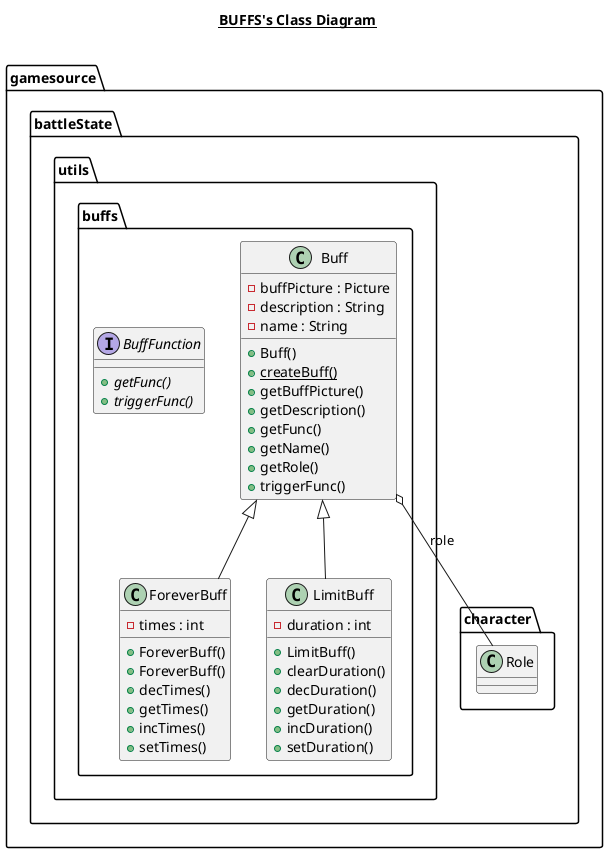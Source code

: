 @startuml

title __BUFFS's Class Diagram__\n

  namespace gamesource {
    namespace battleState.utils.buffs {
      class gamesource.battleState.utils.buffs.Buff {
          - buffPicture : Picture
          - description : String
          - name : String
          + Buff()
          {static} + createBuff()
          + getBuffPicture()
          + getDescription()
          + getFunc()
          + getName()
          + getRole()
          + triggerFunc()
      }
    }
  }
  

  namespace gamesource {
    namespace battleState.utils.buffs {
      interface gamesource.battleState.utils.buffs.BuffFunction {
          {abstract} + getFunc()
          {abstract} + triggerFunc()
      }
    }
  }
  

  namespace gamesource {
    namespace battleState.utils.buffs {
      class gamesource.battleState.utils.buffs.ForeverBuff {
          - times : int
          + ForeverBuff()
          + ForeverBuff()
          + decTimes()
          + getTimes()
          + incTimes()
          + setTimes()
      }
    }
  }
  

  namespace gamesource {
    namespace battleState.utils.buffs {
      class gamesource.battleState.utils.buffs.LimitBuff {
          - duration : int
          + LimitBuff()
          + clearDuration()
          + decDuration()
          + getDuration()
          + incDuration()
          + setDuration()
      }
    }
  }
  

  gamesource.battleState.utils.buffs.Buff o-- gamesource.battleState.character.Role : role
  gamesource.battleState.utils.buffs.ForeverBuff -up-|> gamesource.battleState.utils.buffs.Buff
  gamesource.battleState.utils.buffs.LimitBuff -up-|> gamesource.battleState.utils.buffs.Buff




@enduml
